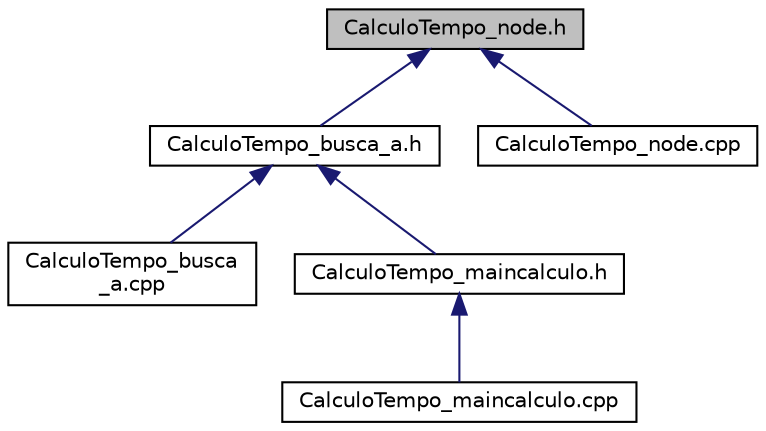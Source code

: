 digraph "CalculoTempo_node.h"
{
  edge [fontname="Helvetica",fontsize="10",labelfontname="Helvetica",labelfontsize="10"];
  node [fontname="Helvetica",fontsize="10",shape=record];
  Node1 [label="CalculoTempo_node.h",height=0.2,width=0.4,color="black", fillcolor="grey75", style="filled", fontcolor="black"];
  Node1 -> Node2 [dir="back",color="midnightblue",fontsize="10",style="solid"];
  Node2 [label="CalculoTempo_busca_a.h",height=0.2,width=0.4,color="black", fillcolor="white", style="filled",URL="$CalculoTempo__busca__a_8h.html"];
  Node2 -> Node3 [dir="back",color="midnightblue",fontsize="10",style="solid"];
  Node3 [label="CalculoTempo_busca\l_a.cpp",height=0.2,width=0.4,color="black", fillcolor="white", style="filled",URL="$CalculoTempo__busca__a_8cpp.html"];
  Node2 -> Node4 [dir="back",color="midnightblue",fontsize="10",style="solid"];
  Node4 [label="CalculoTempo_maincalculo.h",height=0.2,width=0.4,color="black", fillcolor="white", style="filled",URL="$CalculoTempo__maincalculo_8h.html"];
  Node4 -> Node5 [dir="back",color="midnightblue",fontsize="10",style="solid"];
  Node5 [label="CalculoTempo_maincalculo.cpp",height=0.2,width=0.4,color="black", fillcolor="white", style="filled",URL="$CalculoTempo__maincalculo_8cpp.html"];
  Node1 -> Node6 [dir="back",color="midnightblue",fontsize="10",style="solid"];
  Node6 [label="CalculoTempo_node.cpp",height=0.2,width=0.4,color="black", fillcolor="white", style="filled",URL="$CalculoTempo__node_8cpp.html"];
}
